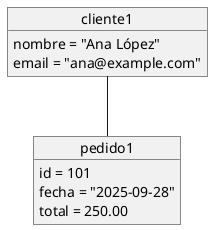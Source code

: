 @startuml
object cliente1 {
  nombre = "Ana López"
  email = "ana@example.com"
}

object pedido1 {
  id = 101
  fecha = "2025-09-28"
  total = 250.00
}

cliente1 -- pedido1
@enduml
